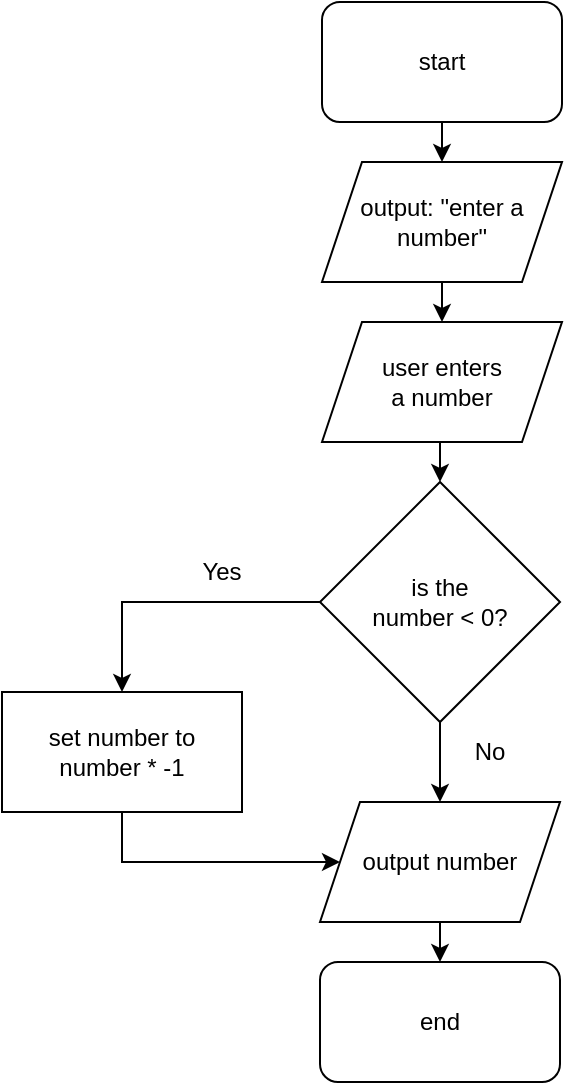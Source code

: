 <mxfile version="22.0.2" type="device">
  <diagram name="Page-1" id="UIzJ5FR39z4uWj9MNsok">
    <mxGraphModel dx="996" dy="587" grid="1" gridSize="10" guides="1" tooltips="1" connect="1" arrows="1" fold="1" page="1" pageScale="1" pageWidth="827" pageHeight="1169" math="0" shadow="0">
      <root>
        <mxCell id="0" />
        <mxCell id="1" parent="0" />
        <mxCell id="KOFLOMsFTqZGjl-oGizV-4" style="edgeStyle=orthogonalEdgeStyle;rounded=0;orthogonalLoop=1;jettySize=auto;html=1;exitX=0.5;exitY=1;exitDx=0;exitDy=0;entryX=0.5;entryY=0;entryDx=0;entryDy=0;" edge="1" parent="1" source="KOFLOMsFTqZGjl-oGizV-1" target="KOFLOMsFTqZGjl-oGizV-2">
          <mxGeometry relative="1" as="geometry" />
        </mxCell>
        <mxCell id="KOFLOMsFTqZGjl-oGizV-1" value="start" style="rounded=1;whiteSpace=wrap;html=1;" vertex="1" parent="1">
          <mxGeometry x="360" width="120" height="60" as="geometry" />
        </mxCell>
        <mxCell id="KOFLOMsFTqZGjl-oGizV-5" style="edgeStyle=orthogonalEdgeStyle;rounded=0;orthogonalLoop=1;jettySize=auto;html=1;exitX=0.5;exitY=1;exitDx=0;exitDy=0;entryX=0.5;entryY=0;entryDx=0;entryDy=0;" edge="1" parent="1" source="KOFLOMsFTqZGjl-oGizV-2" target="KOFLOMsFTqZGjl-oGizV-3">
          <mxGeometry relative="1" as="geometry" />
        </mxCell>
        <mxCell id="KOFLOMsFTqZGjl-oGizV-2" value="output: &quot;enter a number&quot;" style="shape=parallelogram;perimeter=parallelogramPerimeter;whiteSpace=wrap;html=1;fixedSize=1;" vertex="1" parent="1">
          <mxGeometry x="360" y="80" width="120" height="60" as="geometry" />
        </mxCell>
        <mxCell id="KOFLOMsFTqZGjl-oGizV-7" style="edgeStyle=orthogonalEdgeStyle;rounded=0;orthogonalLoop=1;jettySize=auto;html=1;exitX=0.5;exitY=1;exitDx=0;exitDy=0;entryX=0.5;entryY=0;entryDx=0;entryDy=0;" edge="1" parent="1" source="KOFLOMsFTqZGjl-oGizV-3" target="KOFLOMsFTqZGjl-oGizV-6">
          <mxGeometry relative="1" as="geometry" />
        </mxCell>
        <mxCell id="KOFLOMsFTqZGjl-oGizV-3" value="user enters&lt;br&gt;a number" style="shape=parallelogram;perimeter=parallelogramPerimeter;whiteSpace=wrap;html=1;fixedSize=1;" vertex="1" parent="1">
          <mxGeometry x="360" y="160" width="120" height="60" as="geometry" />
        </mxCell>
        <mxCell id="KOFLOMsFTqZGjl-oGizV-10" style="edgeStyle=orthogonalEdgeStyle;rounded=0;orthogonalLoop=1;jettySize=auto;html=1;exitX=0;exitY=0.5;exitDx=0;exitDy=0;entryX=0.5;entryY=0;entryDx=0;entryDy=0;" edge="1" parent="1" source="KOFLOMsFTqZGjl-oGizV-6" target="KOFLOMsFTqZGjl-oGizV-9">
          <mxGeometry relative="1" as="geometry" />
        </mxCell>
        <mxCell id="KOFLOMsFTqZGjl-oGizV-13" style="edgeStyle=orthogonalEdgeStyle;rounded=0;orthogonalLoop=1;jettySize=auto;html=1;exitX=0.5;exitY=1;exitDx=0;exitDy=0;entryX=0.5;entryY=0;entryDx=0;entryDy=0;" edge="1" parent="1" source="KOFLOMsFTqZGjl-oGizV-6" target="KOFLOMsFTqZGjl-oGizV-8">
          <mxGeometry relative="1" as="geometry" />
        </mxCell>
        <mxCell id="KOFLOMsFTqZGjl-oGizV-6" value="is the&lt;br&gt;number &amp;lt; 0?" style="rhombus;whiteSpace=wrap;html=1;" vertex="1" parent="1">
          <mxGeometry x="359" y="240" width="120" height="120" as="geometry" />
        </mxCell>
        <mxCell id="KOFLOMsFTqZGjl-oGizV-16" style="edgeStyle=orthogonalEdgeStyle;rounded=0;orthogonalLoop=1;jettySize=auto;html=1;exitX=0.5;exitY=1;exitDx=0;exitDy=0;entryX=0.5;entryY=0;entryDx=0;entryDy=0;" edge="1" parent="1" source="KOFLOMsFTqZGjl-oGizV-8" target="KOFLOMsFTqZGjl-oGizV-15">
          <mxGeometry relative="1" as="geometry" />
        </mxCell>
        <mxCell id="KOFLOMsFTqZGjl-oGizV-8" value="output number" style="shape=parallelogram;perimeter=parallelogramPerimeter;whiteSpace=wrap;html=1;fixedSize=1;" vertex="1" parent="1">
          <mxGeometry x="359" y="400" width="120" height="60" as="geometry" />
        </mxCell>
        <mxCell id="KOFLOMsFTqZGjl-oGizV-14" style="edgeStyle=orthogonalEdgeStyle;rounded=0;orthogonalLoop=1;jettySize=auto;html=1;exitX=0.5;exitY=1;exitDx=0;exitDy=0;entryX=0;entryY=0.5;entryDx=0;entryDy=0;" edge="1" parent="1" source="KOFLOMsFTqZGjl-oGizV-9" target="KOFLOMsFTqZGjl-oGizV-8">
          <mxGeometry relative="1" as="geometry">
            <Array as="points">
              <mxPoint x="260" y="430" />
            </Array>
          </mxGeometry>
        </mxCell>
        <mxCell id="KOFLOMsFTqZGjl-oGizV-9" value="set number to&lt;br&gt;number * -1" style="rounded=0;whiteSpace=wrap;html=1;" vertex="1" parent="1">
          <mxGeometry x="200" y="345" width="120" height="60" as="geometry" />
        </mxCell>
        <mxCell id="KOFLOMsFTqZGjl-oGizV-11" value="Yes" style="text;html=1;strokeColor=none;fillColor=none;align=center;verticalAlign=middle;whiteSpace=wrap;rounded=0;" vertex="1" parent="1">
          <mxGeometry x="280" y="270" width="60" height="30" as="geometry" />
        </mxCell>
        <mxCell id="KOFLOMsFTqZGjl-oGizV-12" value="No" style="text;html=1;strokeColor=none;fillColor=none;align=center;verticalAlign=middle;whiteSpace=wrap;rounded=0;" vertex="1" parent="1">
          <mxGeometry x="414" y="360" width="60" height="30" as="geometry" />
        </mxCell>
        <mxCell id="KOFLOMsFTqZGjl-oGizV-15" value="end" style="rounded=1;whiteSpace=wrap;html=1;" vertex="1" parent="1">
          <mxGeometry x="359" y="480" width="120" height="60" as="geometry" />
        </mxCell>
      </root>
    </mxGraphModel>
  </diagram>
</mxfile>
